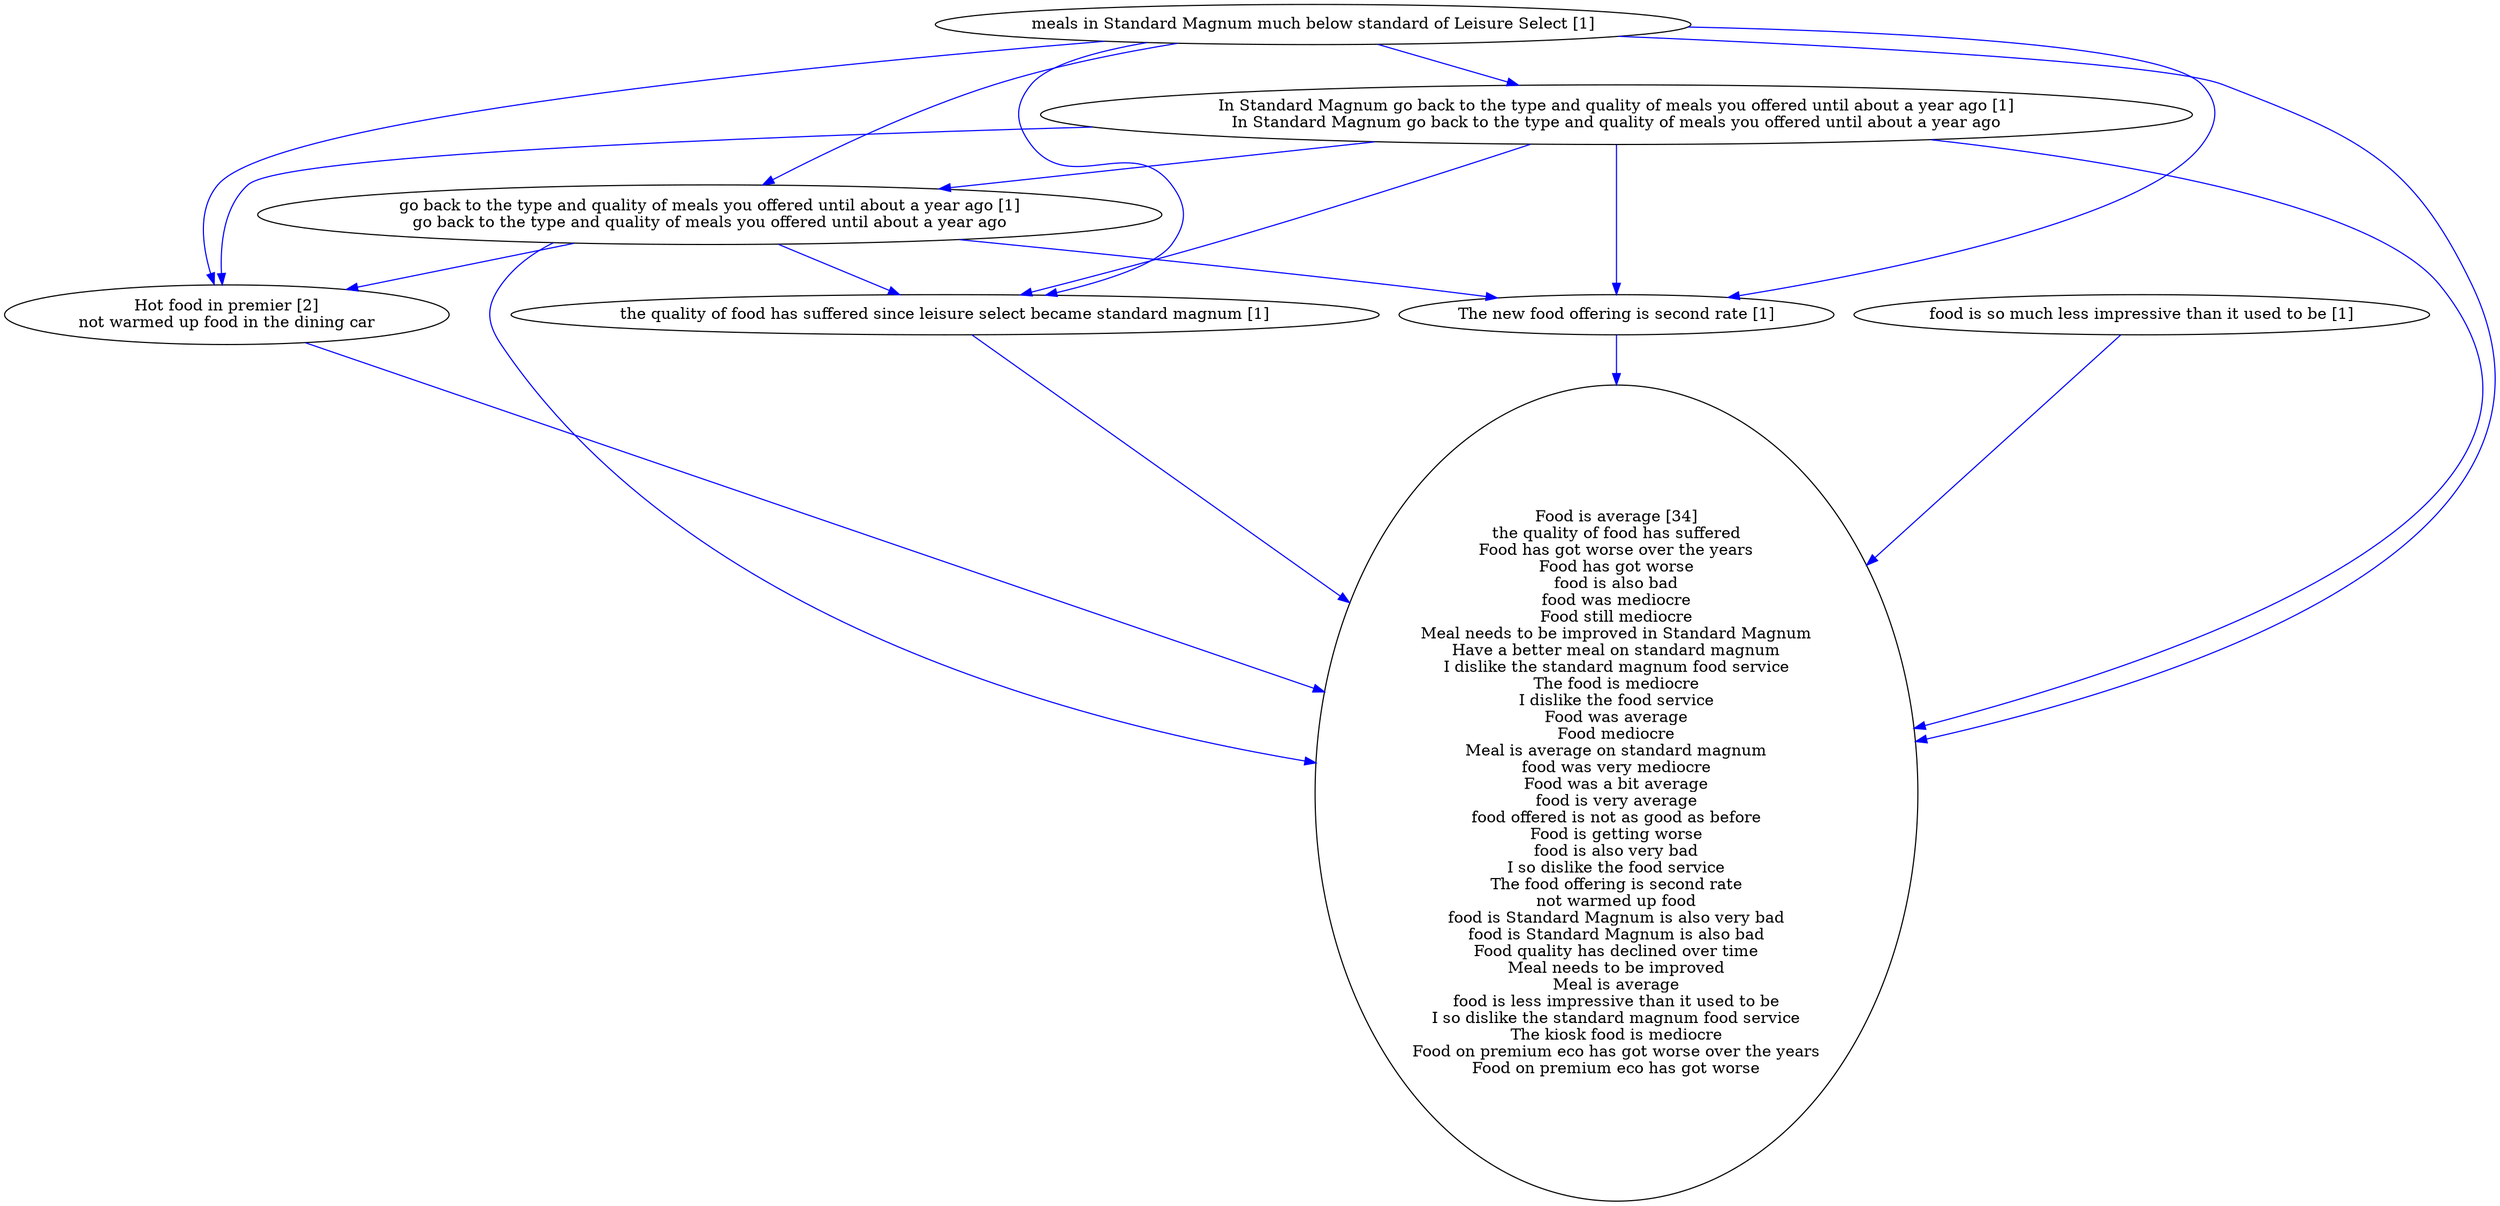 digraph collapsedGraph {
"Hot food in premier [2]\nnot warmed up food in the dining car""Food is average [34]\nthe quality of food has suffered\nFood has got worse over the years\nFood has got worse\nfood is also bad\nfood was mediocre\nFood still mediocre\nMeal needs to be improved in Standard Magnum\nHave a better meal on standard magnum\nI dislike the standard magnum food service\nThe food is mediocre\nI dislike the food service\nFood was average\nFood mediocre\nMeal is average on standard magnum\nfood was very mediocre\nFood was a bit average\nfood is very average\nfood offered is not as good as before\nFood is getting worse\nfood is also very bad\nI so dislike the food service\nThe food offering is second rate\nnot warmed up food\nfood is Standard Magnum is also very bad\nfood is Standard Magnum is also bad\nFood quality has declined over time\nMeal needs to be improved\nMeal is average\nfood is less impressive than it used to be\nI so dislike the standard magnum food service\nThe kiosk food is mediocre\nFood on premium eco has got worse over the years\nFood on premium eco has got worse""In Standard Magnum go back to the type and quality of meals you offered until about a year ago [1]\nIn Standard Magnum go back to the type and quality of meals you offered until about a year ago""go back to the type and quality of meals you offered until about a year ago [1]\ngo back to the type and quality of meals you offered until about a year ago""The new food offering is second rate [1]""food is so much less impressive than it used to be [1]""meals in Standard Magnum much below standard of Leisure Select [1]""the quality of food has suffered since leisure select became standard magnum [1]""In Standard Magnum go back to the type and quality of meals you offered until about a year ago [1]\nIn Standard Magnum go back to the type and quality of meals you offered until about a year ago" -> "go back to the type and quality of meals you offered until about a year ago [1]\ngo back to the type and quality of meals you offered until about a year ago" [color=blue]
"In Standard Magnum go back to the type and quality of meals you offered until about a year ago [1]\nIn Standard Magnum go back to the type and quality of meals you offered until about a year ago" -> "The new food offering is second rate [1]" [color=blue]
"go back to the type and quality of meals you offered until about a year ago [1]\ngo back to the type and quality of meals you offered until about a year ago" -> "The new food offering is second rate [1]" [color=blue]
"meals in Standard Magnum much below standard of Leisure Select [1]" -> "In Standard Magnum go back to the type and quality of meals you offered until about a year ago [1]\nIn Standard Magnum go back to the type and quality of meals you offered until about a year ago" [color=blue]
"In Standard Magnum go back to the type and quality of meals you offered until about a year ago [1]\nIn Standard Magnum go back to the type and quality of meals you offered until about a year ago" -> "Hot food in premier [2]\nnot warmed up food in the dining car" [color=blue]
"go back to the type and quality of meals you offered until about a year ago [1]\ngo back to the type and quality of meals you offered until about a year ago" -> "Hot food in premier [2]\nnot warmed up food in the dining car" [color=blue]
"In Standard Magnum go back to the type and quality of meals you offered until about a year ago [1]\nIn Standard Magnum go back to the type and quality of meals you offered until about a year ago" -> "the quality of food has suffered since leisure select became standard magnum [1]" [color=blue]
"go back to the type and quality of meals you offered until about a year ago [1]\ngo back to the type and quality of meals you offered until about a year ago" -> "the quality of food has suffered since leisure select became standard magnum [1]" [color=blue]
"meals in Standard Magnum much below standard of Leisure Select [1]" -> "the quality of food has suffered since leisure select became standard magnum [1]" [color=blue]
"In Standard Magnum go back to the type and quality of meals you offered until about a year ago [1]\nIn Standard Magnum go back to the type and quality of meals you offered until about a year ago" -> "Food is average [34]\nthe quality of food has suffered\nFood has got worse over the years\nFood has got worse\nfood is also bad\nfood was mediocre\nFood still mediocre\nMeal needs to be improved in Standard Magnum\nHave a better meal on standard magnum\nI dislike the standard magnum food service\nThe food is mediocre\nI dislike the food service\nFood was average\nFood mediocre\nMeal is average on standard magnum\nfood was very mediocre\nFood was a bit average\nfood is very average\nfood offered is not as good as before\nFood is getting worse\nfood is also very bad\nI so dislike the food service\nThe food offering is second rate\nnot warmed up food\nfood is Standard Magnum is also very bad\nfood is Standard Magnum is also bad\nFood quality has declined over time\nMeal needs to be improved\nMeal is average\nfood is less impressive than it used to be\nI so dislike the standard magnum food service\nThe kiosk food is mediocre\nFood on premium eco has got worse over the years\nFood on premium eco has got worse" [color=blue]
"food is so much less impressive than it used to be [1]" -> "Food is average [34]\nthe quality of food has suffered\nFood has got worse over the years\nFood has got worse\nfood is also bad\nfood was mediocre\nFood still mediocre\nMeal needs to be improved in Standard Magnum\nHave a better meal on standard magnum\nI dislike the standard magnum food service\nThe food is mediocre\nI dislike the food service\nFood was average\nFood mediocre\nMeal is average on standard magnum\nfood was very mediocre\nFood was a bit average\nfood is very average\nfood offered is not as good as before\nFood is getting worse\nfood is also very bad\nI so dislike the food service\nThe food offering is second rate\nnot warmed up food\nfood is Standard Magnum is also very bad\nfood is Standard Magnum is also bad\nFood quality has declined over time\nMeal needs to be improved\nMeal is average\nfood is less impressive than it used to be\nI so dislike the standard magnum food service\nThe kiosk food is mediocre\nFood on premium eco has got worse over the years\nFood on premium eco has got worse" [color=blue]
"meals in Standard Magnum much below standard of Leisure Select [1]" -> "Hot food in premier [2]\nnot warmed up food in the dining car" [color=blue]
"meals in Standard Magnum much below standard of Leisure Select [1]" -> "The new food offering is second rate [1]" [color=blue]
"meals in Standard Magnum much below standard of Leisure Select [1]" -> "Food is average [34]\nthe quality of food has suffered\nFood has got worse over the years\nFood has got worse\nfood is also bad\nfood was mediocre\nFood still mediocre\nMeal needs to be improved in Standard Magnum\nHave a better meal on standard magnum\nI dislike the standard magnum food service\nThe food is mediocre\nI dislike the food service\nFood was average\nFood mediocre\nMeal is average on standard magnum\nfood was very mediocre\nFood was a bit average\nfood is very average\nfood offered is not as good as before\nFood is getting worse\nfood is also very bad\nI so dislike the food service\nThe food offering is second rate\nnot warmed up food\nfood is Standard Magnum is also very bad\nfood is Standard Magnum is also bad\nFood quality has declined over time\nMeal needs to be improved\nMeal is average\nfood is less impressive than it used to be\nI so dislike the standard magnum food service\nThe kiosk food is mediocre\nFood on premium eco has got worse over the years\nFood on premium eco has got worse" [color=blue]
"meals in Standard Magnum much below standard of Leisure Select [1]" -> "go back to the type and quality of meals you offered until about a year ago [1]\ngo back to the type and quality of meals you offered until about a year ago" [color=blue]
"Hot food in premier [2]\nnot warmed up food in the dining car" -> "Food is average [34]\nthe quality of food has suffered\nFood has got worse over the years\nFood has got worse\nfood is also bad\nfood was mediocre\nFood still mediocre\nMeal needs to be improved in Standard Magnum\nHave a better meal on standard magnum\nI dislike the standard magnum food service\nThe food is mediocre\nI dislike the food service\nFood was average\nFood mediocre\nMeal is average on standard magnum\nfood was very mediocre\nFood was a bit average\nfood is very average\nfood offered is not as good as before\nFood is getting worse\nfood is also very bad\nI so dislike the food service\nThe food offering is second rate\nnot warmed up food\nfood is Standard Magnum is also very bad\nfood is Standard Magnum is also bad\nFood quality has declined over time\nMeal needs to be improved\nMeal is average\nfood is less impressive than it used to be\nI so dislike the standard magnum food service\nThe kiosk food is mediocre\nFood on premium eco has got worse over the years\nFood on premium eco has got worse" [color=blue]
"the quality of food has suffered since leisure select became standard magnum [1]" -> "Food is average [34]\nthe quality of food has suffered\nFood has got worse over the years\nFood has got worse\nfood is also bad\nfood was mediocre\nFood still mediocre\nMeal needs to be improved in Standard Magnum\nHave a better meal on standard magnum\nI dislike the standard magnum food service\nThe food is mediocre\nI dislike the food service\nFood was average\nFood mediocre\nMeal is average on standard magnum\nfood was very mediocre\nFood was a bit average\nfood is very average\nfood offered is not as good as before\nFood is getting worse\nfood is also very bad\nI so dislike the food service\nThe food offering is second rate\nnot warmed up food\nfood is Standard Magnum is also very bad\nfood is Standard Magnum is also bad\nFood quality has declined over time\nMeal needs to be improved\nMeal is average\nfood is less impressive than it used to be\nI so dislike the standard magnum food service\nThe kiosk food is mediocre\nFood on premium eco has got worse over the years\nFood on premium eco has got worse" [color=blue]
"go back to the type and quality of meals you offered until about a year ago [1]\ngo back to the type and quality of meals you offered until about a year ago" -> "Food is average [34]\nthe quality of food has suffered\nFood has got worse over the years\nFood has got worse\nfood is also bad\nfood was mediocre\nFood still mediocre\nMeal needs to be improved in Standard Magnum\nHave a better meal on standard magnum\nI dislike the standard magnum food service\nThe food is mediocre\nI dislike the food service\nFood was average\nFood mediocre\nMeal is average on standard magnum\nfood was very mediocre\nFood was a bit average\nfood is very average\nfood offered is not as good as before\nFood is getting worse\nfood is also very bad\nI so dislike the food service\nThe food offering is second rate\nnot warmed up food\nfood is Standard Magnum is also very bad\nfood is Standard Magnum is also bad\nFood quality has declined over time\nMeal needs to be improved\nMeal is average\nfood is less impressive than it used to be\nI so dislike the standard magnum food service\nThe kiosk food is mediocre\nFood on premium eco has got worse over the years\nFood on premium eco has got worse" [color=blue]
"The new food offering is second rate [1]" -> "Food is average [34]\nthe quality of food has suffered\nFood has got worse over the years\nFood has got worse\nfood is also bad\nfood was mediocre\nFood still mediocre\nMeal needs to be improved in Standard Magnum\nHave a better meal on standard magnum\nI dislike the standard magnum food service\nThe food is mediocre\nI dislike the food service\nFood was average\nFood mediocre\nMeal is average on standard magnum\nfood was very mediocre\nFood was a bit average\nfood is very average\nfood offered is not as good as before\nFood is getting worse\nfood is also very bad\nI so dislike the food service\nThe food offering is second rate\nnot warmed up food\nfood is Standard Magnum is also very bad\nfood is Standard Magnum is also bad\nFood quality has declined over time\nMeal needs to be improved\nMeal is average\nfood is less impressive than it used to be\nI so dislike the standard magnum food service\nThe kiosk food is mediocre\nFood on premium eco has got worse over the years\nFood on premium eco has got worse" [color=blue]
}
